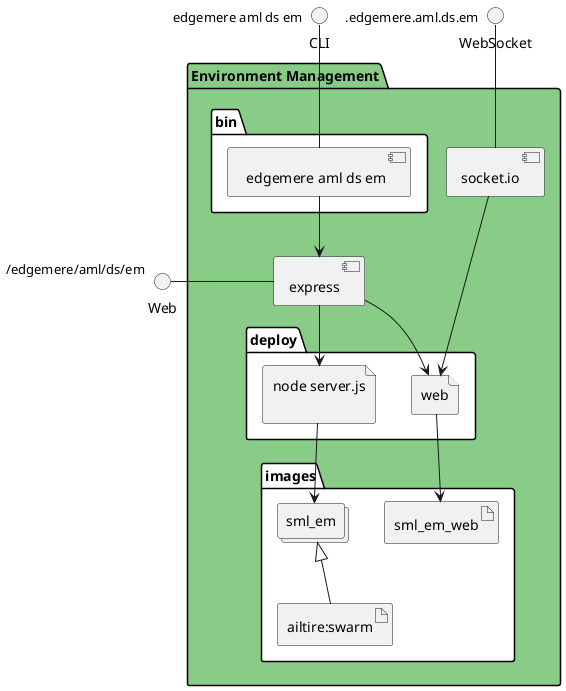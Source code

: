 @startuml
  interface CLI
  interface Web
  interface WebSocket
package "Environment Management" #88cc88 {
  component express as REST
  component socket.io as socket
  folder bin #ffffff {
    component " edgemere aml ds em" as binName
  }
  binName --> REST

  folder deploy #ffffff {
      file "node server.js\n" as sml_em_container
      REST --> sml_em_container

  
    file "web" as web_container
    REST --> web_container
    socket ---> web_container
  
  }
  folder images #ffffff {
    collections "sml_em" as sml_emimage
    artifact "ailtire:swarm" as ailtireswarm
    sml_emimage <|-- ailtireswarm
    sml_em_container --> sml_emimage

  
      artifact "sml_em_web" as sml_em_web
      web_container --> sml_em_web
    
  }
}
CLI " edgemere aml ds em" -- binName
Web "/edgemere/aml/ds/em" - REST
WebSocket ".edgemere.aml.ds.em" -- socket

@enduml
